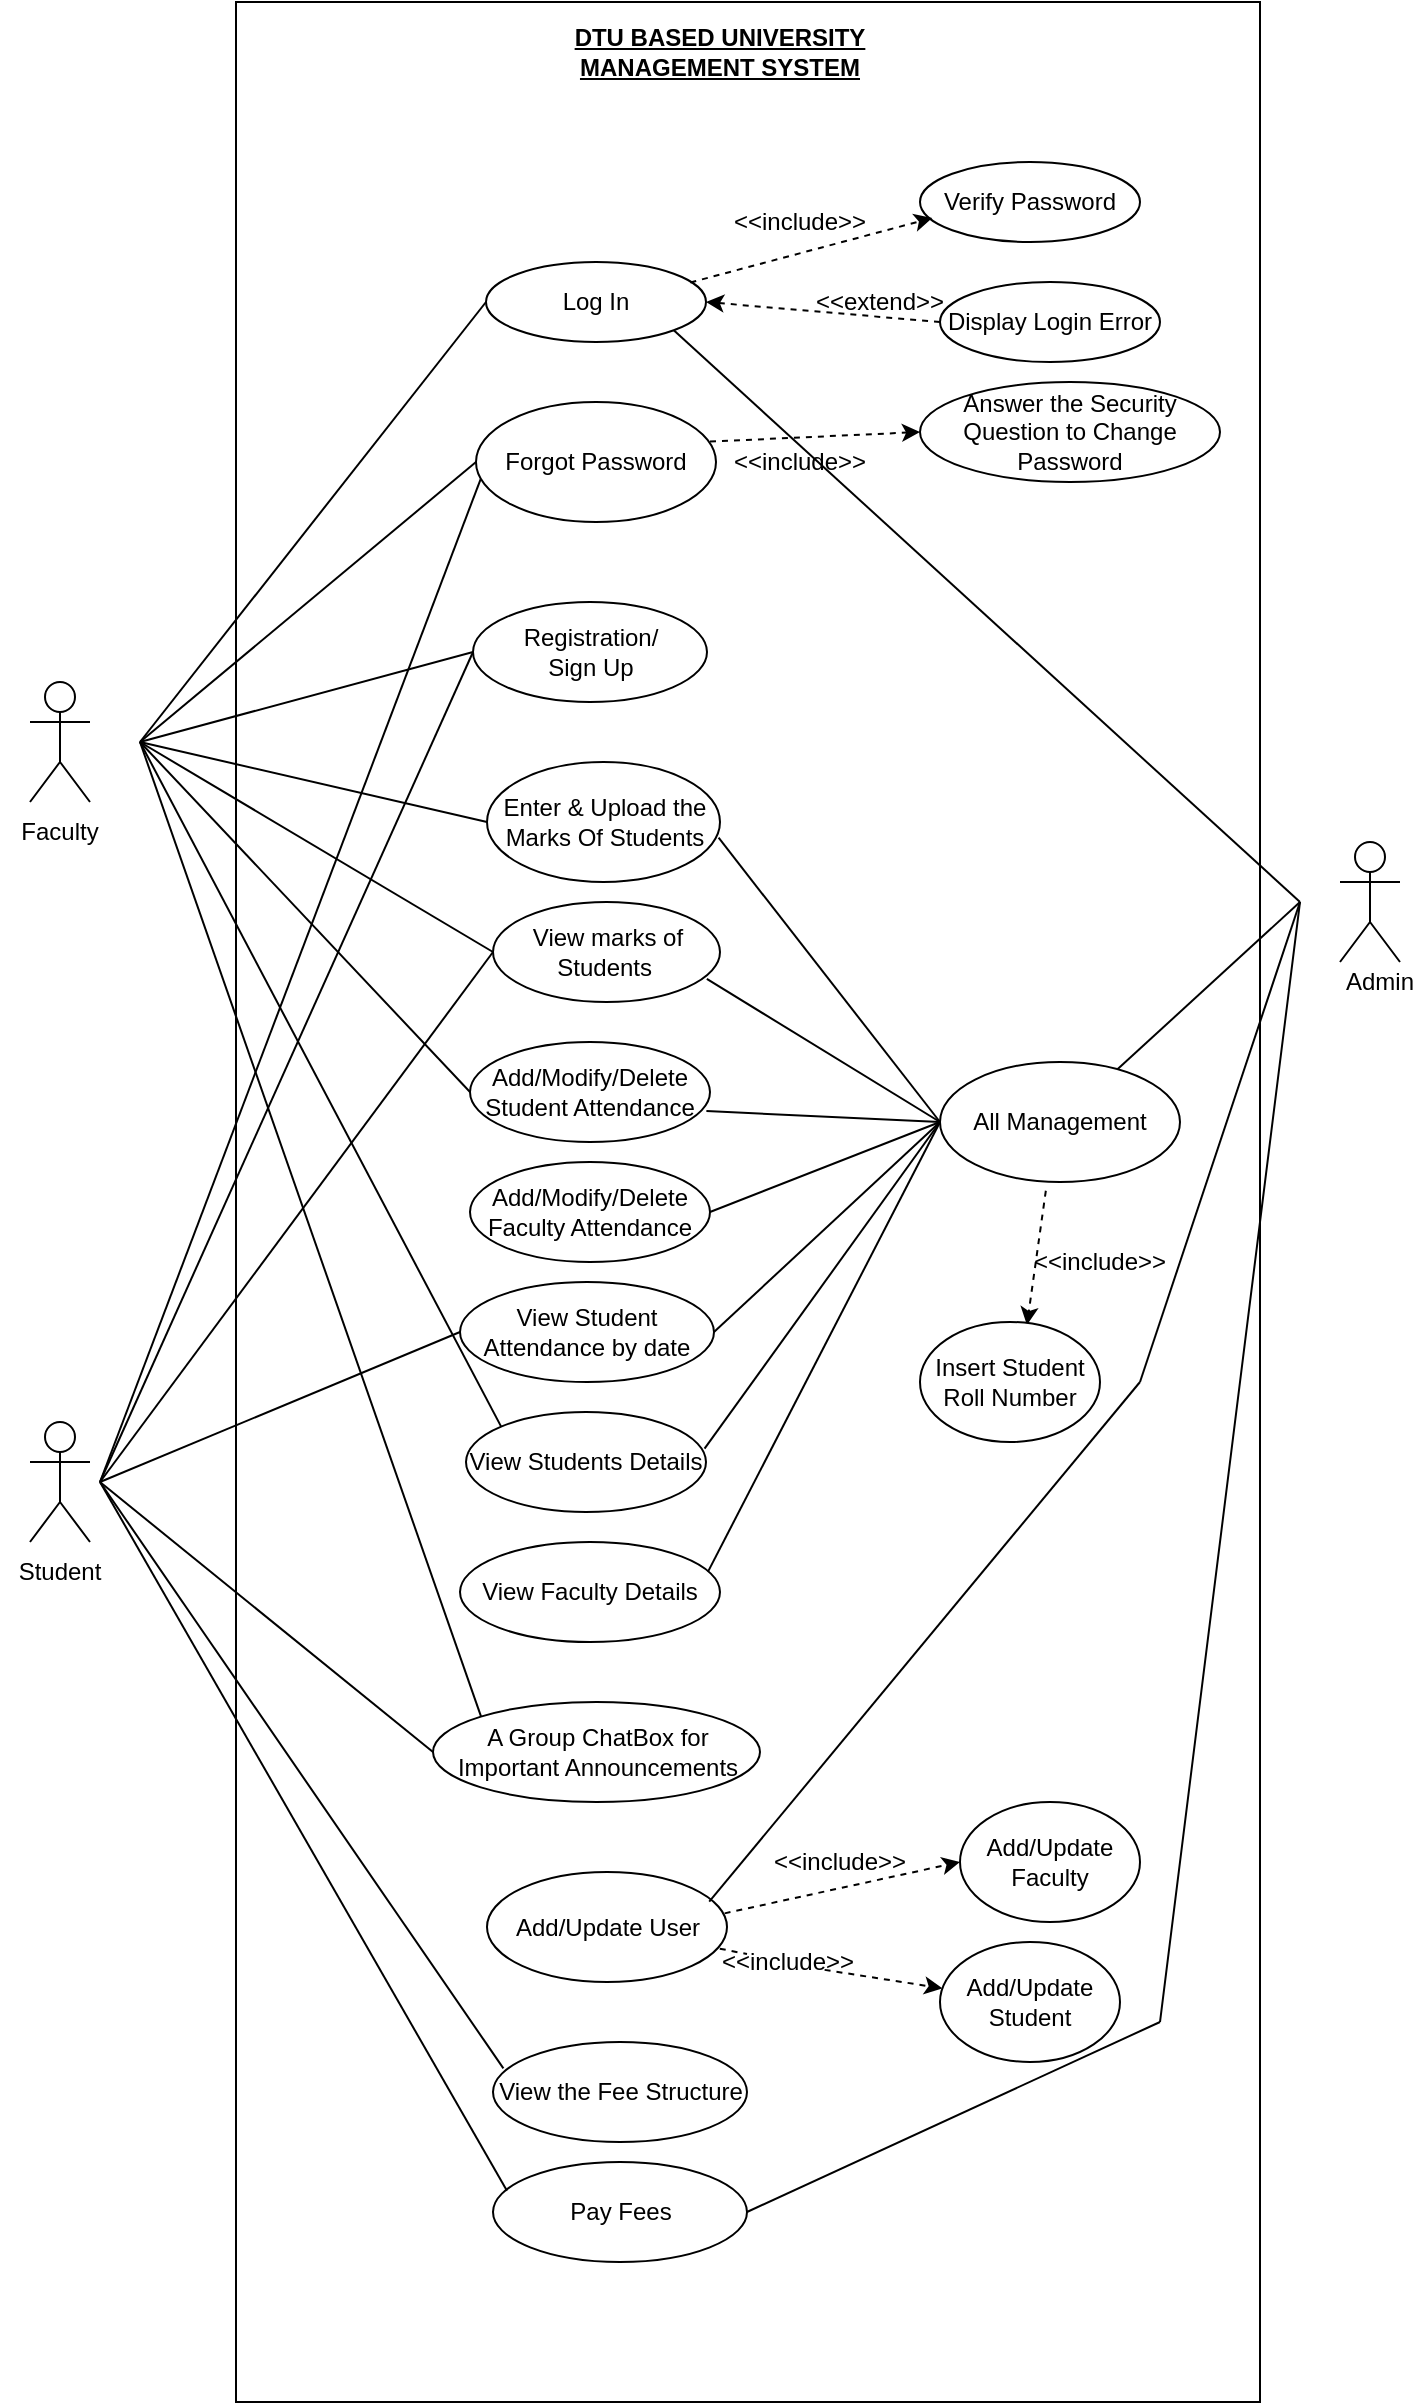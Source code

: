 <mxfile version="15.7.0" type="device" pages="2"><diagram id="h-Q3C8II8RbnV0MI75ig" name="Page-5"><mxGraphModel dx="1113" dy="1918" grid="1" gridSize="10" guides="1" tooltips="1" connect="1" arrows="1" fold="1" page="1" pageScale="1" pageWidth="827" pageHeight="1169" math="0" shadow="0"><root><mxCell id="PxvP_Oal5DruLuxB8vBE-0"/><mxCell id="PxvP_Oal5DruLuxB8vBE-1" parent="PxvP_Oal5DruLuxB8vBE-0"/><object label="Actor" id="PxvP_Oal5DruLuxB8vBE-2"><mxCell style="shape=umlActor;verticalLabelPosition=bottom;verticalAlign=top;outlineConnect=0;html=1;fontColor=#FFFFFF;" vertex="1" parent="PxvP_Oal5DruLuxB8vBE-1"><mxGeometry x="85" y="170" width="30" height="60" as="geometry"/></mxCell></object><mxCell id="PxvP_Oal5DruLuxB8vBE-3" value="" style="rounded=0;whiteSpace=wrap;html=1;" vertex="1" parent="PxvP_Oal5DruLuxB8vBE-1"><mxGeometry x="188" y="-170" width="512" height="1200" as="geometry"/></mxCell><mxCell id="PxvP_Oal5DruLuxB8vBE-4" value="Log In" style="ellipse;whiteSpace=wrap;html=1;" vertex="1" parent="PxvP_Oal5DruLuxB8vBE-1"><mxGeometry x="313" y="-40" width="110" height="40" as="geometry"/></mxCell><mxCell id="PxvP_Oal5DruLuxB8vBE-5" value="Verify Password" style="ellipse;whiteSpace=wrap;html=1;" vertex="1" parent="PxvP_Oal5DruLuxB8vBE-1"><mxGeometry x="530" y="-90" width="110" height="40" as="geometry"/></mxCell><mxCell id="PxvP_Oal5DruLuxB8vBE-6" value="Display Login Error" style="ellipse;whiteSpace=wrap;html=1;" vertex="1" parent="PxvP_Oal5DruLuxB8vBE-1"><mxGeometry x="540" y="-30" width="110" height="40" as="geometry"/></mxCell><mxCell id="PxvP_Oal5DruLuxB8vBE-7" value="" style="html=1;labelBackgroundColor=#ffffff;startArrow=none;startFill=0;startSize=6;endArrow=classic;endFill=1;endSize=6;jettySize=auto;orthogonalLoop=1;strokeWidth=1;dashed=1;fontSize=14;entryX=0.056;entryY=0.7;entryDx=0;entryDy=0;entryPerimeter=0;exitX=0.929;exitY=0.256;exitDx=0;exitDy=0;exitPerimeter=0;" edge="1" parent="PxvP_Oal5DruLuxB8vBE-1" source="PxvP_Oal5DruLuxB8vBE-4" target="PxvP_Oal5DruLuxB8vBE-5"><mxGeometry width="60" height="60" relative="1" as="geometry"><mxPoint x="320" y="170" as="sourcePoint"/><mxPoint x="440" y="300" as="targetPoint"/></mxGeometry></mxCell><mxCell id="PxvP_Oal5DruLuxB8vBE-8" value="" style="html=1;labelBackgroundColor=#ffffff;startArrow=none;startFill=0;startSize=6;endArrow=classic;endFill=1;endSize=6;jettySize=auto;orthogonalLoop=1;strokeWidth=1;dashed=1;fontSize=14;exitX=0;exitY=0.5;exitDx=0;exitDy=0;entryX=1;entryY=0.5;entryDx=0;entryDy=0;" edge="1" parent="PxvP_Oal5DruLuxB8vBE-1" source="PxvP_Oal5DruLuxB8vBE-6" target="PxvP_Oal5DruLuxB8vBE-4"><mxGeometry width="60" height="60" relative="1" as="geometry"><mxPoint x="330" y="180" as="sourcePoint"/><mxPoint x="420" y="-30" as="targetPoint"/></mxGeometry></mxCell><mxCell id="PxvP_Oal5DruLuxB8vBE-9" value="" style="endArrow=none;html=1;entryX=0;entryY=0.5;entryDx=0;entryDy=0;" edge="1" parent="PxvP_Oal5DruLuxB8vBE-1" target="PxvP_Oal5DruLuxB8vBE-4"><mxGeometry width="50" height="50" relative="1" as="geometry"><mxPoint x="140" y="200" as="sourcePoint"/><mxPoint x="440" y="310" as="targetPoint"/></mxGeometry></mxCell><mxCell id="PxvP_Oal5DruLuxB8vBE-10" value="Registration/&lt;br&gt;Sign Up" style="ellipse;whiteSpace=wrap;html=1;" vertex="1" parent="PxvP_Oal5DruLuxB8vBE-1"><mxGeometry x="306.5" y="130" width="117" height="50" as="geometry"/></mxCell><mxCell id="PxvP_Oal5DruLuxB8vBE-11" value="" style="endArrow=none;html=1;entryX=0;entryY=0.5;entryDx=0;entryDy=0;" edge="1" parent="PxvP_Oal5DruLuxB8vBE-1" target="PxvP_Oal5DruLuxB8vBE-10"><mxGeometry width="50" height="50" relative="1" as="geometry"><mxPoint x="140" y="200" as="sourcePoint"/><mxPoint x="440" y="310" as="targetPoint"/></mxGeometry></mxCell><mxCell id="PxvP_Oal5DruLuxB8vBE-12" value="Add/Modify/Delete Student Attendance" style="ellipse;whiteSpace=wrap;html=1;" vertex="1" parent="PxvP_Oal5DruLuxB8vBE-1"><mxGeometry x="305" y="350" width="120" height="50" as="geometry"/></mxCell><mxCell id="PxvP_Oal5DruLuxB8vBE-13" value="" style="endArrow=none;html=1;entryX=0;entryY=0.5;entryDx=0;entryDy=0;" edge="1" parent="PxvP_Oal5DruLuxB8vBE-1" target="PxvP_Oal5DruLuxB8vBE-12"><mxGeometry width="50" height="50" relative="1" as="geometry"><mxPoint x="140" y="200" as="sourcePoint"/><mxPoint x="440" y="310" as="targetPoint"/></mxGeometry></mxCell><mxCell id="PxvP_Oal5DruLuxB8vBE-14" value="View Students Details" style="ellipse;whiteSpace=wrap;html=1;" vertex="1" parent="PxvP_Oal5DruLuxB8vBE-1"><mxGeometry x="303" y="535" width="120" height="50" as="geometry"/></mxCell><mxCell id="PxvP_Oal5DruLuxB8vBE-15" value="Forgot Password" style="ellipse;whiteSpace=wrap;html=1;" vertex="1" parent="PxvP_Oal5DruLuxB8vBE-1"><mxGeometry x="308" y="30" width="120" height="60" as="geometry"/></mxCell><mxCell id="PxvP_Oal5DruLuxB8vBE-16" value="View Faculty Details" style="ellipse;whiteSpace=wrap;html=1;" vertex="1" parent="PxvP_Oal5DruLuxB8vBE-1"><mxGeometry x="300" y="600" width="130" height="50" as="geometry"/></mxCell><mxCell id="PxvP_Oal5DruLuxB8vBE-17" value="" style="endArrow=none;html=1;entryX=0;entryY=0;entryDx=0;entryDy=0;" edge="1" parent="PxvP_Oal5DruLuxB8vBE-1" target="PxvP_Oal5DruLuxB8vBE-14"><mxGeometry width="50" height="50" relative="1" as="geometry"><mxPoint x="140" y="200" as="sourcePoint"/><mxPoint x="260" y="420" as="targetPoint"/></mxGeometry></mxCell><mxCell id="PxvP_Oal5DruLuxB8vBE-18" value="Actor" style="shape=umlActor;verticalLabelPosition=bottom;verticalAlign=top;html=1;outlineConnect=0;fontColor=#FFFFFF;" vertex="1" parent="PxvP_Oal5DruLuxB8vBE-1"><mxGeometry x="740" y="250" width="30" height="60" as="geometry"/></mxCell><mxCell id="PxvP_Oal5DruLuxB8vBE-19" value="View Student Attendance by date" style="ellipse;whiteSpace=wrap;html=1;" vertex="1" parent="PxvP_Oal5DruLuxB8vBE-1"><mxGeometry x="300" y="470" width="127" height="50" as="geometry"/></mxCell><mxCell id="PxvP_Oal5DruLuxB8vBE-29" value="&lt;b&gt;&lt;u&gt;DTU BASED UNIVERSITY MANAGEMENT SYSTEM&lt;/u&gt;&lt;/b&gt;" style="text;html=1;strokeColor=none;fillColor=none;align=center;verticalAlign=middle;whiteSpace=wrap;rounded=0;" vertex="1" parent="PxvP_Oal5DruLuxB8vBE-1"><mxGeometry x="330" y="-160" width="200" height="30" as="geometry"/></mxCell><mxCell id="PxvP_Oal5DruLuxB8vBE-30" value="Add/Update Student" style="ellipse;whiteSpace=wrap;html=1;" vertex="1" parent="PxvP_Oal5DruLuxB8vBE-1"><mxGeometry x="540" y="800" width="90" height="60" as="geometry"/></mxCell><mxCell id="PxvP_Oal5DruLuxB8vBE-31" value="Add/Update User" style="ellipse;whiteSpace=wrap;html=1;" vertex="1" parent="PxvP_Oal5DruLuxB8vBE-1"><mxGeometry x="313.5" y="765" width="120" height="55" as="geometry"/></mxCell><mxCell id="PxvP_Oal5DruLuxB8vBE-32" value="Add/Update Faculty" style="ellipse;whiteSpace=wrap;html=1;" vertex="1" parent="PxvP_Oal5DruLuxB8vBE-1"><mxGeometry x="550" y="730" width="90" height="60" as="geometry"/></mxCell><mxCell id="PxvP_Oal5DruLuxB8vBE-35" value="&amp;lt;&amp;lt;extend&amp;gt;&amp;gt;" style="text;html=1;strokeColor=none;fillColor=none;align=center;verticalAlign=middle;whiteSpace=wrap;rounded=0;" vertex="1" parent="PxvP_Oal5DruLuxB8vBE-1"><mxGeometry x="490" y="-30" width="40" height="20" as="geometry"/></mxCell><mxCell id="PxvP_Oal5DruLuxB8vBE-39" value="&amp;lt;&amp;lt;include&amp;gt;&amp;gt;" style="text;html=1;strokeColor=none;fillColor=none;align=center;verticalAlign=middle;whiteSpace=wrap;rounded=0;" vertex="1" parent="PxvP_Oal5DruLuxB8vBE-1"><mxGeometry x="450" y="-70" width="40" height="20" as="geometry"/></mxCell><mxCell id="PxvP_Oal5DruLuxB8vBE-45" value="&lt;font color=&quot;#000000&quot;&gt;&lt;span&gt;Admin&lt;/span&gt;&lt;/font&gt;" style="text;html=1;strokeColor=none;fillColor=none;align=center;verticalAlign=middle;whiteSpace=wrap;rounded=0;fontColor=#FFFFFF;" vertex="1" parent="PxvP_Oal5DruLuxB8vBE-1"><mxGeometry x="740" y="310" width="40" height="20" as="geometry"/></mxCell><object label="Actor" id="PxvP_Oal5DruLuxB8vBE-50"><mxCell style="shape=umlActor;verticalLabelPosition=bottom;verticalAlign=top;outlineConnect=0;html=1;fontColor=#FFFFFF;" vertex="1" parent="PxvP_Oal5DruLuxB8vBE-1"><mxGeometry x="85" y="540" width="30" height="60" as="geometry"/></mxCell></object><mxCell id="PxvP_Oal5DruLuxB8vBE-52" value="Faculty" style="text;html=1;strokeColor=none;fillColor=none;align=center;verticalAlign=middle;whiteSpace=wrap;rounded=0;" vertex="1" parent="PxvP_Oal5DruLuxB8vBE-1"><mxGeometry x="70" y="230" width="60" height="30" as="geometry"/></mxCell><mxCell id="PxvP_Oal5DruLuxB8vBE-53" value="Student" style="text;html=1;strokeColor=none;fillColor=none;align=center;verticalAlign=middle;whiteSpace=wrap;rounded=0;" vertex="1" parent="PxvP_Oal5DruLuxB8vBE-1"><mxGeometry x="70" y="600" width="60" height="30" as="geometry"/></mxCell><mxCell id="PxvP_Oal5DruLuxB8vBE-54" value="" style="html=1;labelBackgroundColor=#ffffff;startArrow=none;startFill=0;startSize=6;endArrow=classic;endFill=1;endSize=6;jettySize=auto;orthogonalLoop=1;strokeWidth=1;dashed=1;fontSize=14;exitX=0.99;exitY=0.376;exitDx=0;exitDy=0;exitPerimeter=0;entryX=0;entryY=0.5;entryDx=0;entryDy=0;" edge="1" parent="PxvP_Oal5DruLuxB8vBE-1" source="PxvP_Oal5DruLuxB8vBE-31" target="PxvP_Oal5DruLuxB8vBE-32"><mxGeometry width="60" height="60" relative="1" as="geometry"><mxPoint x="415.0" y="675" as="sourcePoint"/><mxPoint x="510" y="660" as="targetPoint"/></mxGeometry></mxCell><mxCell id="PxvP_Oal5DruLuxB8vBE-55" value="" style="html=1;labelBackgroundColor=#ffffff;startArrow=none;startFill=0;startSize=6;endArrow=classic;endFill=1;endSize=6;jettySize=auto;orthogonalLoop=1;strokeWidth=1;dashed=1;fontSize=14;exitX=0.97;exitY=0.697;exitDx=0;exitDy=0;exitPerimeter=0;" edge="1" parent="PxvP_Oal5DruLuxB8vBE-1" source="PxvP_Oal5DruLuxB8vBE-38" target="PxvP_Oal5DruLuxB8vBE-30"><mxGeometry width="60" height="60" relative="1" as="geometry"><mxPoint x="310.0" y="805" as="sourcePoint"/><mxPoint x="558.0" y="760.0" as="targetPoint"/></mxGeometry></mxCell><mxCell id="xUymjm_lBJySnaAKW3W--0" value="&amp;lt;&amp;lt;include&amp;gt;&amp;gt;" style="text;html=1;strokeColor=none;fillColor=none;align=center;verticalAlign=middle;whiteSpace=wrap;rounded=0;" vertex="1" parent="PxvP_Oal5DruLuxB8vBE-1"><mxGeometry x="470" y="750" width="40" height="20" as="geometry"/></mxCell><mxCell id="xUymjm_lBJySnaAKW3W--2" value="" style="html=1;labelBackgroundColor=#ffffff;startArrow=none;startFill=0;startSize=6;endArrow=classic;endFill=1;endSize=6;jettySize=auto;orthogonalLoop=1;strokeWidth=1;dashed=1;fontSize=14;exitX=0.975;exitY=0.33;exitDx=0;exitDy=0;exitPerimeter=0;entryX=0;entryY=0.5;entryDx=0;entryDy=0;" edge="1" parent="PxvP_Oal5DruLuxB8vBE-1" source="PxvP_Oal5DruLuxB8vBE-15" target="xUymjm_lBJySnaAKW3W--3"><mxGeometry width="60" height="60" relative="1" as="geometry"><mxPoint x="420.0" y="255" as="sourcePoint"/><mxPoint x="510" y="280" as="targetPoint"/></mxGeometry></mxCell><mxCell id="xUymjm_lBJySnaAKW3W--3" value="Answer the Security Question to Change Password" style="ellipse;whiteSpace=wrap;html=1;" vertex="1" parent="PxvP_Oal5DruLuxB8vBE-1"><mxGeometry x="530" y="20" width="150" height="50" as="geometry"/></mxCell><mxCell id="xUymjm_lBJySnaAKW3W--4" value="&amp;lt;&amp;lt;include&amp;gt;&amp;gt;" style="text;html=1;strokeColor=none;fillColor=none;align=center;verticalAlign=middle;whiteSpace=wrap;rounded=0;" vertex="1" parent="PxvP_Oal5DruLuxB8vBE-1"><mxGeometry x="450" y="50" width="40" height="20" as="geometry"/></mxCell><mxCell id="xUymjm_lBJySnaAKW3W--5" value="" style="endArrow=none;html=1;entryX=0;entryY=0.5;entryDx=0;entryDy=0;" edge="1" parent="PxvP_Oal5DruLuxB8vBE-1" target="PxvP_Oal5DruLuxB8vBE-15"><mxGeometry width="50" height="50" relative="1" as="geometry"><mxPoint x="140" y="200" as="sourcePoint"/><mxPoint x="315" y="340" as="targetPoint"/></mxGeometry></mxCell><mxCell id="xUymjm_lBJySnaAKW3W--6" value="" style="endArrow=none;html=1;entryX=0.019;entryY=0.644;entryDx=0;entryDy=0;entryPerimeter=0;" edge="1" parent="PxvP_Oal5DruLuxB8vBE-1" target="PxvP_Oal5DruLuxB8vBE-15"><mxGeometry width="50" height="50" relative="1" as="geometry"><mxPoint x="120" y="570" as="sourcePoint"/><mxPoint x="333.823" y="552.427" as="targetPoint"/></mxGeometry></mxCell><mxCell id="xUymjm_lBJySnaAKW3W--8" value="All Management" style="ellipse;whiteSpace=wrap;html=1;" vertex="1" parent="PxvP_Oal5DruLuxB8vBE-1"><mxGeometry x="540" y="360" width="120" height="60" as="geometry"/></mxCell><mxCell id="xUymjm_lBJySnaAKW3W--9" value="" style="endArrow=none;html=1;entryX=0;entryY=0.5;entryDx=0;entryDy=0;exitX=1;exitY=0.5;exitDx=0;exitDy=0;" edge="1" parent="PxvP_Oal5DruLuxB8vBE-1" source="PxvP_Oal5DruLuxB8vBE-19" target="xUymjm_lBJySnaAKW3W--8"><mxGeometry width="50" height="50" relative="1" as="geometry"><mxPoint x="130" y="580.0" as="sourcePoint"/><mxPoint x="305.28" y="278.64" as="targetPoint"/></mxGeometry></mxCell><mxCell id="xUymjm_lBJySnaAKW3W--10" value="" style="endArrow=none;html=1;entryX=0;entryY=0.5;entryDx=0;entryDy=0;exitX=0.985;exitY=0.691;exitDx=0;exitDy=0;exitPerimeter=0;" edge="1" parent="PxvP_Oal5DruLuxB8vBE-1" source="PxvP_Oal5DruLuxB8vBE-12" target="xUymjm_lBJySnaAKW3W--8"><mxGeometry width="50" height="50" relative="1" as="geometry"><mxPoint x="440.0" y="495.0" as="sourcePoint"/><mxPoint x="510" y="495.0" as="targetPoint"/></mxGeometry></mxCell><mxCell id="xUymjm_lBJySnaAKW3W--11" value="" style="endArrow=none;html=1;entryX=0;entryY=0.5;entryDx=0;entryDy=0;exitX=0.994;exitY=0.367;exitDx=0;exitDy=0;exitPerimeter=0;" edge="1" parent="PxvP_Oal5DruLuxB8vBE-1" source="PxvP_Oal5DruLuxB8vBE-14" target="xUymjm_lBJySnaAKW3W--8"><mxGeometry width="50" height="50" relative="1" as="geometry"><mxPoint x="450.0" y="505.0" as="sourcePoint"/><mxPoint x="520" y="505.0" as="targetPoint"/></mxGeometry></mxCell><mxCell id="xUymjm_lBJySnaAKW3W--12" value="" style="endArrow=none;html=1;" edge="1" parent="PxvP_Oal5DruLuxB8vBE-1" source="xUymjm_lBJySnaAKW3W--8"><mxGeometry width="50" height="50" relative="1" as="geometry"><mxPoint x="460.0" y="515.0" as="sourcePoint"/><mxPoint x="720" y="280" as="targetPoint"/></mxGeometry></mxCell><mxCell id="xUymjm_lBJySnaAKW3W--13" value="" style="endArrow=none;html=1;entryX=0;entryY=0.5;entryDx=0;entryDy=0;" edge="1" parent="PxvP_Oal5DruLuxB8vBE-1" target="PxvP_Oal5DruLuxB8vBE-19"><mxGeometry width="50" height="50" relative="1" as="geometry"><mxPoint x="120" y="570" as="sourcePoint"/><mxPoint x="305.28" y="278.64" as="targetPoint"/></mxGeometry></mxCell><mxCell id="xUymjm_lBJySnaAKW3W--15" value="" style="endArrow=none;html=1;exitX=0.954;exitY=0.296;exitDx=0;exitDy=0;exitPerimeter=0;entryX=0;entryY=0.5;entryDx=0;entryDy=0;" edge="1" parent="PxvP_Oal5DruLuxB8vBE-1" source="PxvP_Oal5DruLuxB8vBE-16" target="xUymjm_lBJySnaAKW3W--8"><mxGeometry width="50" height="50" relative="1" as="geometry"><mxPoint x="150" y="600.0" as="sourcePoint"/><mxPoint x="500" y="510" as="targetPoint"/></mxGeometry></mxCell><mxCell id="xUymjm_lBJySnaAKW3W--16" value="" style="endArrow=none;html=1;exitX=0.926;exitY=0.27;exitDx=0;exitDy=0;exitPerimeter=0;" edge="1" parent="PxvP_Oal5DruLuxB8vBE-1" source="PxvP_Oal5DruLuxB8vBE-31"><mxGeometry width="50" height="50" relative="1" as="geometry"><mxPoint x="160" y="610.0" as="sourcePoint"/><mxPoint x="640" y="520" as="targetPoint"/></mxGeometry></mxCell><mxCell id="xUymjm_lBJySnaAKW3W--17" value="" style="endArrow=none;html=1;" edge="1" parent="PxvP_Oal5DruLuxB8vBE-1"><mxGeometry width="50" height="50" relative="1" as="geometry"><mxPoint x="640" y="520" as="sourcePoint"/><mxPoint x="720" y="280" as="targetPoint"/></mxGeometry></mxCell><mxCell id="xUymjm_lBJySnaAKW3W--18" value="" style="endArrow=none;html=1;exitX=1;exitY=1;exitDx=0;exitDy=0;" edge="1" parent="PxvP_Oal5DruLuxB8vBE-1" source="PxvP_Oal5DruLuxB8vBE-4"><mxGeometry width="50" height="50" relative="1" as="geometry"><mxPoint x="420" y="-10" as="sourcePoint"/><mxPoint x="720" y="280" as="targetPoint"/></mxGeometry></mxCell><mxCell id="PxvP_Oal5DruLuxB8vBE-38" value="&amp;lt;&amp;lt;include&amp;gt;&amp;gt;" style="text;html=1;strokeColor=none;fillColor=none;align=center;verticalAlign=middle;whiteSpace=wrap;rounded=0;" vertex="1" parent="PxvP_Oal5DruLuxB8vBE-1"><mxGeometry x="443.5" y="800" width="40" height="20" as="geometry"/></mxCell><mxCell id="xUymjm_lBJySnaAKW3W--19" value="" style="html=1;labelBackgroundColor=#ffffff;startArrow=none;startFill=0;startSize=6;endArrow=none;endFill=1;endSize=6;jettySize=auto;orthogonalLoop=1;strokeWidth=1;dashed=1;fontSize=14;exitX=0.97;exitY=0.697;exitDx=0;exitDy=0;exitPerimeter=0;" edge="1" parent="PxvP_Oal5DruLuxB8vBE-1" source="PxvP_Oal5DruLuxB8vBE-31" target="PxvP_Oal5DruLuxB8vBE-38"><mxGeometry width="60" height="60" relative="1" as="geometry"><mxPoint x="419.4" y="763.335" as="sourcePoint"/><mxPoint x="550.184" y="772.293" as="targetPoint"/></mxGeometry></mxCell><mxCell id="xUymjm_lBJySnaAKW3W--20" value="Enter &amp;amp; Upload the Marks Of Students" style="ellipse;whiteSpace=wrap;html=1;" vertex="1" parent="PxvP_Oal5DruLuxB8vBE-1"><mxGeometry x="313.5" y="210" width="116.5" height="60" as="geometry"/></mxCell><mxCell id="xUymjm_lBJySnaAKW3W--22" value="View marks of Students&amp;nbsp;" style="ellipse;whiteSpace=wrap;html=1;" vertex="1" parent="PxvP_Oal5DruLuxB8vBE-1"><mxGeometry x="316.5" y="280" width="113.5" height="50" as="geometry"/></mxCell><mxCell id="xUymjm_lBJySnaAKW3W--26" value="" style="endArrow=none;html=1;entryX=0;entryY=0.5;entryDx=0;entryDy=0;" edge="1" parent="PxvP_Oal5DruLuxB8vBE-1" target="xUymjm_lBJySnaAKW3W--20"><mxGeometry width="50" height="50" relative="1" as="geometry"><mxPoint x="140" y="200" as="sourcePoint"/><mxPoint x="316.5" y="465" as="targetPoint"/></mxGeometry></mxCell><mxCell id="xUymjm_lBJySnaAKW3W--27" value="" style="endArrow=none;html=1;entryX=0;entryY=0.5;entryDx=0;entryDy=0;" edge="1" parent="PxvP_Oal5DruLuxB8vBE-1" target="xUymjm_lBJySnaAKW3W--22"><mxGeometry width="50" height="50" relative="1" as="geometry"><mxPoint x="120" y="570" as="sourcePoint"/><mxPoint x="311.5" y="545.0" as="targetPoint"/></mxGeometry></mxCell><mxCell id="xUymjm_lBJySnaAKW3W--28" value="" style="endArrow=none;html=1;entryX=0;entryY=0.5;entryDx=0;entryDy=0;" edge="1" parent="PxvP_Oal5DruLuxB8vBE-1" target="xUymjm_lBJySnaAKW3W--22"><mxGeometry width="50" height="50" relative="1" as="geometry"><mxPoint x="140" y="200" as="sourcePoint"/><mxPoint x="310" y="330" as="targetPoint"/></mxGeometry></mxCell><mxCell id="xUymjm_lBJySnaAKW3W--31" value="View the Fee Structure" style="ellipse;whiteSpace=wrap;html=1;" vertex="1" parent="PxvP_Oal5DruLuxB8vBE-1"><mxGeometry x="316.5" y="850" width="127" height="50" as="geometry"/></mxCell><mxCell id="xUymjm_lBJySnaAKW3W--32" value="" style="endArrow=none;html=1;entryX=0.041;entryY=0.264;entryDx=0;entryDy=0;entryPerimeter=0;" edge="1" parent="PxvP_Oal5DruLuxB8vBE-1" target="xUymjm_lBJySnaAKW3W--31"><mxGeometry width="50" height="50" relative="1" as="geometry"><mxPoint x="120" y="570" as="sourcePoint"/><mxPoint x="323.0" y="445" as="targetPoint"/></mxGeometry></mxCell><mxCell id="xUymjm_lBJySnaAKW3W--33" value="Pay Fees" style="ellipse;whiteSpace=wrap;html=1;" vertex="1" parent="PxvP_Oal5DruLuxB8vBE-1"><mxGeometry x="316.5" y="910" width="127" height="50" as="geometry"/></mxCell><mxCell id="xUymjm_lBJySnaAKW3W--34" value="" style="endArrow=none;html=1;entryX=0.055;entryY=0.287;entryDx=0;entryDy=0;entryPerimeter=0;" edge="1" parent="PxvP_Oal5DruLuxB8vBE-1" target="xUymjm_lBJySnaAKW3W--33"><mxGeometry width="50" height="50" relative="1" as="geometry"><mxPoint x="120" y="570" as="sourcePoint"/><mxPoint x="331.707" y="723.2" as="targetPoint"/></mxGeometry></mxCell><mxCell id="xUymjm_lBJySnaAKW3W--35" value="" style="endArrow=none;html=1;entryX=1;entryY=0.5;entryDx=0;entryDy=0;" edge="1" parent="PxvP_Oal5DruLuxB8vBE-1" target="xUymjm_lBJySnaAKW3W--33"><mxGeometry width="50" height="50" relative="1" as="geometry"><mxPoint x="650" y="840" as="sourcePoint"/><mxPoint x="341.707" y="733.2" as="targetPoint"/></mxGeometry></mxCell><mxCell id="xUymjm_lBJySnaAKW3W--36" value="" style="endArrow=none;html=1;" edge="1" parent="PxvP_Oal5DruLuxB8vBE-1"><mxGeometry width="50" height="50" relative="1" as="geometry"><mxPoint x="650" y="840" as="sourcePoint"/><mxPoint x="720" y="280" as="targetPoint"/></mxGeometry></mxCell><mxCell id="xUymjm_lBJySnaAKW3W--39" value="" style="endArrow=none;html=1;exitX=0.942;exitY=0.769;exitDx=0;exitDy=0;exitPerimeter=0;" edge="1" parent="PxvP_Oal5DruLuxB8vBE-1" source="xUymjm_lBJySnaAKW3W--22"><mxGeometry width="50" height="50" relative="1" as="geometry"><mxPoint x="160" y="210" as="sourcePoint"/><mxPoint x="540" y="390" as="targetPoint"/></mxGeometry></mxCell><mxCell id="xUymjm_lBJySnaAKW3W--40" value="" style="endArrow=none;html=1;entryX=0;entryY=0.5;entryDx=0;entryDy=0;exitX=0.994;exitY=0.631;exitDx=0;exitDy=0;exitPerimeter=0;" edge="1" parent="PxvP_Oal5DruLuxB8vBE-1" source="xUymjm_lBJySnaAKW3W--20" target="xUymjm_lBJySnaAKW3W--8"><mxGeometry width="50" height="50" relative="1" as="geometry"><mxPoint x="170" y="220" as="sourcePoint"/><mxPoint x="336.5" y="325" as="targetPoint"/></mxGeometry></mxCell><mxCell id="xUymjm_lBJySnaAKW3W--41" value="Add/Modify/Delete Faculty Attendance" style="ellipse;whiteSpace=wrap;html=1;" vertex="1" parent="PxvP_Oal5DruLuxB8vBE-1"><mxGeometry x="305" y="410" width="120" height="50" as="geometry"/></mxCell><mxCell id="xUymjm_lBJySnaAKW3W--42" value="" style="endArrow=none;html=1;exitX=1;exitY=0.5;exitDx=0;exitDy=0;" edge="1" parent="PxvP_Oal5DruLuxB8vBE-1" source="xUymjm_lBJySnaAKW3W--41"><mxGeometry width="50" height="50" relative="1" as="geometry"><mxPoint x="437.0" y="505.0" as="sourcePoint"/><mxPoint x="540" y="390" as="targetPoint"/></mxGeometry></mxCell><mxCell id="xUymjm_lBJySnaAKW3W--44" value="A Group ChatBox for Important Announcements" style="ellipse;whiteSpace=wrap;html=1;" vertex="1" parent="PxvP_Oal5DruLuxB8vBE-1"><mxGeometry x="286.5" y="680" width="163.5" height="50" as="geometry"/></mxCell><mxCell id="xUymjm_lBJySnaAKW3W--45" value="" style="endArrow=none;html=1;entryX=0;entryY=0.5;entryDx=0;entryDy=0;" edge="1" parent="PxvP_Oal5DruLuxB8vBE-1" target="xUymjm_lBJySnaAKW3W--44"><mxGeometry width="50" height="50" relative="1" as="geometry"><mxPoint x="120" y="570" as="sourcePoint"/><mxPoint x="333.485" y="934.35" as="targetPoint"/></mxGeometry></mxCell><mxCell id="xUymjm_lBJySnaAKW3W--46" value="" style="endArrow=none;html=1;entryX=0;entryY=0;entryDx=0;entryDy=0;" edge="1" parent="PxvP_Oal5DruLuxB8vBE-1" target="xUymjm_lBJySnaAKW3W--44"><mxGeometry width="50" height="50" relative="1" as="geometry"><mxPoint x="140" y="200" as="sourcePoint"/><mxPoint x="343.485" y="944.35" as="targetPoint"/></mxGeometry></mxCell><mxCell id="xUymjm_lBJySnaAKW3W--47" value="" style="endArrow=none;html=1;entryX=0;entryY=0.5;entryDx=0;entryDy=0;" edge="1" parent="PxvP_Oal5DruLuxB8vBE-1" target="PxvP_Oal5DruLuxB8vBE-10"><mxGeometry width="50" height="50" relative="1" as="geometry"><mxPoint x="120" y="570" as="sourcePoint"/><mxPoint x="326.5" y="315" as="targetPoint"/></mxGeometry></mxCell><mxCell id="0GpLV4nwe6D8LNkdW0mp-0" value="" style="html=1;labelBackgroundColor=#ffffff;startArrow=none;startFill=0;startSize=6;endArrow=classic;endFill=1;endSize=6;jettySize=auto;orthogonalLoop=1;strokeWidth=1;dashed=1;fontSize=14;exitX=0.441;exitY=1.073;exitDx=0;exitDy=0;exitPerimeter=0;entryX=0.594;entryY=0.024;entryDx=0;entryDy=0;entryPerimeter=0;" edge="1" parent="PxvP_Oal5DruLuxB8vBE-1" source="xUymjm_lBJySnaAKW3W--8" target="0GpLV4nwe6D8LNkdW0mp-1"><mxGeometry width="60" height="60" relative="1" as="geometry"><mxPoint x="442.3" y="795.68" as="sourcePoint"/><mxPoint x="560.0" y="770.0" as="targetPoint"/></mxGeometry></mxCell><mxCell id="0GpLV4nwe6D8LNkdW0mp-1" value="Insert Student Roll Number" style="ellipse;whiteSpace=wrap;html=1;" vertex="1" parent="PxvP_Oal5DruLuxB8vBE-1"><mxGeometry x="530" y="490" width="90" height="60" as="geometry"/></mxCell><mxCell id="0GpLV4nwe6D8LNkdW0mp-2" value="&amp;lt;&amp;lt;include&amp;gt;&amp;gt;" style="text;html=1;strokeColor=none;fillColor=none;align=center;verticalAlign=middle;whiteSpace=wrap;rounded=0;" vertex="1" parent="PxvP_Oal5DruLuxB8vBE-1"><mxGeometry x="600" y="450" width="40" height="20" as="geometry"/></mxCell></root></mxGraphModel></diagram><diagram id="DRCgJo7bcnS4iMk6O_Rt" name="Page-2"><mxGraphModel dx="1773" dy="1806" grid="1" gridSize="10" guides="1" tooltips="1" connect="1" arrows="1" fold="1" page="1" pageScale="1" pageWidth="827" pageHeight="1169" math="0" shadow="0"><root><mxCell id="PpQAeIa5vNFncu561Rfe-0"/><mxCell id="PpQAeIa5vNFncu561Rfe-1" parent="PpQAeIa5vNFncu561Rfe-0"/><mxCell id="4uXN18C5M4Qj1bdoW9SA-0" value="" style="swimlane;startSize=0;" vertex="1" parent="PpQAeIa5vNFncu561Rfe-1"><mxGeometry x="-506" y="-1040" width="780" height="210" as="geometry"/></mxCell><mxCell id="4uXN18C5M4Qj1bdoW9SA-1" value="Administrator/User" style="rounded=0;whiteSpace=wrap;html=1;" vertex="1" parent="4uXN18C5M4Qj1bdoW9SA-0"><mxGeometry x="59" y="85" width="120" height="60" as="geometry"/></mxCell><mxCell id="4uXN18C5M4Qj1bdoW9SA-2" value="University Management System" style="ellipse;whiteSpace=wrap;html=1;aspect=fixed;" vertex="1" parent="4uXN18C5M4Qj1bdoW9SA-0"><mxGeometry x="353" y="75" width="80" height="80" as="geometry"/></mxCell><mxCell id="4uXN18C5M4Qj1bdoW9SA-3" style="edgeStyle=orthogonalEdgeStyle;rounded=0;orthogonalLoop=1;jettySize=auto;html=1;entryX=0.5;entryY=0;entryDx=0;entryDy=0;" edge="1" parent="4uXN18C5M4Qj1bdoW9SA-0" source="4uXN18C5M4Qj1bdoW9SA-1" target="4uXN18C5M4Qj1bdoW9SA-2"><mxGeometry relative="1" as="geometry"><Array as="points"><mxPoint x="119" y="65"/><mxPoint x="393" y="65"/></Array></mxGeometry></mxCell><mxCell id="4uXN18C5M4Qj1bdoW9SA-4" style="edgeStyle=orthogonalEdgeStyle;rounded=0;orthogonalLoop=1;jettySize=auto;html=1;" edge="1" parent="4uXN18C5M4Qj1bdoW9SA-0" source="4uXN18C5M4Qj1bdoW9SA-1" target="4uXN18C5M4Qj1bdoW9SA-2"><mxGeometry relative="1" as="geometry"/></mxCell><mxCell id="4uXN18C5M4Qj1bdoW9SA-5" style="edgeStyle=orthogonalEdgeStyle;rounded=0;orthogonalLoop=1;jettySize=auto;html=1;exitX=0.5;exitY=1;exitDx=0;exitDy=0;" edge="1" parent="4uXN18C5M4Qj1bdoW9SA-0" source="4uXN18C5M4Qj1bdoW9SA-2" target="4uXN18C5M4Qj1bdoW9SA-1"><mxGeometry relative="1" as="geometry"><Array as="points"><mxPoint x="393" y="165"/><mxPoint x="119" y="165"/></Array></mxGeometry></mxCell><mxCell id="4uXN18C5M4Qj1bdoW9SA-6" style="edgeStyle=orthogonalEdgeStyle;rounded=0;orthogonalLoop=1;jettySize=auto;html=1;" edge="1" parent="4uXN18C5M4Qj1bdoW9SA-0" source="4uXN18C5M4Qj1bdoW9SA-2"><mxGeometry relative="1" as="geometry"><mxPoint x="609" y="100" as="targetPoint"/><Array as="points"><mxPoint x="609" y="100"/></Array></mxGeometry></mxCell><mxCell id="4uXN18C5M4Qj1bdoW9SA-7" value="Student Details" style="text;html=1;align=center;verticalAlign=middle;resizable=0;points=[];autosize=1;strokeColor=none;fillColor=none;" vertex="1" parent="4uXN18C5M4Qj1bdoW9SA-0"><mxGeometry x="199" y="45" width="100" height="20" as="geometry"/></mxCell><mxCell id="4uXN18C5M4Qj1bdoW9SA-8" value="Library Card" style="text;html=1;align=center;verticalAlign=middle;resizable=0;points=[];autosize=1;strokeColor=none;fillColor=none;" vertex="1" parent="4uXN18C5M4Qj1bdoW9SA-0"><mxGeometry x="219" y="95" width="80" height="20" as="geometry"/></mxCell><mxCell id="4uXN18C5M4Qj1bdoW9SA-9" value="Final Report" style="text;html=1;align=center;verticalAlign=middle;resizable=0;points=[];autosize=1;strokeColor=none;fillColor=none;" vertex="1" parent="4uXN18C5M4Qj1bdoW9SA-0"><mxGeometry x="219" y="145" width="80" height="20" as="geometry"/></mxCell><mxCell id="4uXN18C5M4Qj1bdoW9SA-10" value="0-level Data Flow Diargam" style="text;html=1;align=center;verticalAlign=middle;resizable=0;points=[];autosize=1;strokeColor=none;fillColor=none;" vertex="1" parent="4uXN18C5M4Qj1bdoW9SA-0"><mxGeometry x="620" width="160" height="20" as="geometry"/></mxCell><mxCell id="4uXN18C5M4Qj1bdoW9SA-11" value="" style="swimlane;startSize=0;" vertex="1" parent="PpQAeIa5vNFncu561Rfe-1"><mxGeometry x="-506" y="-800" width="780" height="440" as="geometry"/></mxCell><mxCell id="4uXN18C5M4Qj1bdoW9SA-12" value="1-level Data Flow Diargam" style="text;html=1;align=center;verticalAlign=middle;resizable=0;points=[];autosize=1;strokeColor=none;fillColor=none;" vertex="1" parent="4uXN18C5M4Qj1bdoW9SA-11"><mxGeometry x="620" width="160" height="20" as="geometry"/></mxCell><mxCell id="4uXN18C5M4Qj1bdoW9SA-13" value="" style="swimlane;startSize=0;" vertex="1" parent="PpQAeIa5vNFncu561Rfe-1"><mxGeometry x="-506" y="-330" width="780" height="390" as="geometry"/></mxCell><mxCell id="4uXN18C5M4Qj1bdoW9SA-14" value="2-level Data Flow Diargam" style="text;html=1;align=center;verticalAlign=middle;resizable=0;points=[];autosize=1;strokeColor=none;fillColor=none;" vertex="1" parent="4uXN18C5M4Qj1bdoW9SA-13"><mxGeometry x="620" width="160" height="20" as="geometry"/></mxCell><mxCell id="4uXN18C5M4Qj1bdoW9SA-15" value="Login to System" style="ellipse;whiteSpace=wrap;html=1;aspect=fixed;" vertex="1" parent="4uXN18C5M4Qj1bdoW9SA-13"><mxGeometry x="336" y="30" width="80" height="80" as="geometry"/></mxCell><mxCell id="4uXN18C5M4Qj1bdoW9SA-16" value="Check Credentials" style="ellipse;whiteSpace=wrap;html=1;aspect=fixed;" vertex="1" parent="4uXN18C5M4Qj1bdoW9SA-13"><mxGeometry x="336" y="155" width="80" height="80" as="geometry"/></mxCell><mxCell id="4uXN18C5M4Qj1bdoW9SA-17" value="" style="endArrow=classic;html=1;rounded=0;exitX=0.5;exitY=1;exitDx=0;exitDy=0;entryX=0.5;entryY=0;entryDx=0;entryDy=0;" edge="1" parent="4uXN18C5M4Qj1bdoW9SA-13" source="4uXN18C5M4Qj1bdoW9SA-15" target="4uXN18C5M4Qj1bdoW9SA-16"><mxGeometry width="50" height="50" relative="1" as="geometry"><mxPoint x="336" y="220" as="sourcePoint"/><mxPoint x="386" y="170" as="targetPoint"/></mxGeometry></mxCell><mxCell id="4uXN18C5M4Qj1bdoW9SA-18" value="" style="swimlane;startSize=0;" vertex="1" parent="PpQAeIa5vNFncu561Rfe-1"><mxGeometry x="-550" y="-1120" width="885" height="1220" as="geometry"/></mxCell><mxCell id="4uXN18C5M4Qj1bdoW9SA-19" value="&lt;font style=&quot;font-size: 20px&quot;&gt;University Management System&lt;/font&gt;" style="text;html=1;align=center;verticalAlign=middle;resizable=0;points=[];autosize=1;strokeColor=none;fillColor=none;" vertex="1" parent="4uXN18C5M4Qj1bdoW9SA-18"><mxGeometry x="585" y="10" width="300" height="20" as="geometry"/></mxCell><mxCell id="4uXN18C5M4Qj1bdoW9SA-20" value="" style="shape=cylinder3;whiteSpace=wrap;html=1;boundedLbl=1;backgroundOutline=1;size=15;" vertex="1" parent="4uXN18C5M4Qj1bdoW9SA-18"><mxGeometry x="653.92" y="150" width="96.08" height="85" as="geometry"/></mxCell><mxCell id="4uXN18C5M4Qj1bdoW9SA-21" value="My SQL Database" style="text;html=1;strokeColor=none;fillColor=none;align=center;verticalAlign=middle;whiteSpace=wrap;rounded=0;" vertex="1" parent="4uXN18C5M4Qj1bdoW9SA-18"><mxGeometry x="671.96" y="190" width="60" height="30" as="geometry"/></mxCell><mxCell id="4uXN18C5M4Qj1bdoW9SA-22" value="Details" style="text;html=1;align=center;verticalAlign=middle;resizable=0;points=[];autosize=1;strokeColor=none;fillColor=none;" vertex="1" parent="4uXN18C5M4Qj1bdoW9SA-18"><mxGeometry x="538" y="160" width="50" height="20" as="geometry"/></mxCell><mxCell id="4uXN18C5M4Qj1bdoW9SA-23" value="Report" style="text;html=1;align=center;verticalAlign=middle;resizable=0;points=[];autosize=1;strokeColor=none;fillColor=none;" vertex="1" parent="4uXN18C5M4Qj1bdoW9SA-18"><mxGeometry x="538" y="210" width="50" height="20" as="geometry"/></mxCell><mxCell id="4uXN18C5M4Qj1bdoW9SA-24" value="University Management System" style="ellipse;whiteSpace=wrap;html=1;aspect=fixed;" vertex="1" parent="4uXN18C5M4Qj1bdoW9SA-18"><mxGeometry x="380" y="460" width="140" height="140" as="geometry"/></mxCell><mxCell id="4uXN18C5M4Qj1bdoW9SA-25" value="Faculty" style="rounded=0;whiteSpace=wrap;html=1;" vertex="1" parent="4uXN18C5M4Qj1bdoW9SA-18"><mxGeometry x="103" y="640" width="120" height="60" as="geometry"/></mxCell><mxCell id="4uXN18C5M4Qj1bdoW9SA-26" value="Administration" style="rounded=0;whiteSpace=wrap;html=1;" vertex="1" parent="4uXN18C5M4Qj1bdoW9SA-18"><mxGeometry x="390" y="690" width="120" height="60" as="geometry"/></mxCell><mxCell id="4uXN18C5M4Qj1bdoW9SA-27" value="Marks" style="rounded=0;whiteSpace=wrap;html=1;" vertex="1" parent="4uXN18C5M4Qj1bdoW9SA-18"><mxGeometry x="660" y="640" width="120" height="60" as="geometry"/></mxCell><mxCell id="4uXN18C5M4Qj1bdoW9SA-28" value="Attendance" style="rounded=0;whiteSpace=wrap;html=1;" vertex="1" parent="4uXN18C5M4Qj1bdoW9SA-18"><mxGeometry x="653.92" y="370" width="120" height="60" as="geometry"/></mxCell><mxCell id="4uXN18C5M4Qj1bdoW9SA-29" value="Student" style="rounded=0;whiteSpace=wrap;html=1;" vertex="1" parent="4uXN18C5M4Qj1bdoW9SA-18"><mxGeometry x="103" y="370" width="120" height="60" as="geometry"/></mxCell><mxCell id="4uXN18C5M4Qj1bdoW9SA-30" value="" style="endArrow=classic;html=1;rounded=0;exitX=1;exitY=0.5;exitDx=0;exitDy=0;" edge="1" parent="4uXN18C5M4Qj1bdoW9SA-18" source="4uXN18C5M4Qj1bdoW9SA-29" target="4uXN18C5M4Qj1bdoW9SA-24"><mxGeometry width="50" height="50" relative="1" as="geometry"><mxPoint x="380" y="630" as="sourcePoint"/><mxPoint x="430" y="580" as="targetPoint"/></mxGeometry></mxCell><mxCell id="4uXN18C5M4Qj1bdoW9SA-31" value="" style="endArrow=classic;html=1;rounded=0;entryX=0.617;entryY=0.983;entryDx=0;entryDy=0;entryPerimeter=0;exitX=0;exitY=0.571;exitDx=0;exitDy=0;exitPerimeter=0;" edge="1" parent="4uXN18C5M4Qj1bdoW9SA-18" source="4uXN18C5M4Qj1bdoW9SA-24" target="4uXN18C5M4Qj1bdoW9SA-29"><mxGeometry width="50" height="50" relative="1" as="geometry"><mxPoint x="380" y="630" as="sourcePoint"/><mxPoint x="430" y="580" as="targetPoint"/></mxGeometry></mxCell><mxCell id="4uXN18C5M4Qj1bdoW9SA-32" value="" style="endArrow=classic;html=1;rounded=0;exitX=0.75;exitY=0;exitDx=0;exitDy=0;entryX=0.043;entryY=0.736;entryDx=0;entryDy=0;entryPerimeter=0;" edge="1" parent="4uXN18C5M4Qj1bdoW9SA-18" source="4uXN18C5M4Qj1bdoW9SA-25" target="4uXN18C5M4Qj1bdoW9SA-24"><mxGeometry width="50" height="50" relative="1" as="geometry"><mxPoint x="233" y="410" as="sourcePoint"/><mxPoint x="399.256" y="505.213" as="targetPoint"/></mxGeometry></mxCell><mxCell id="4uXN18C5M4Qj1bdoW9SA-33" value="" style="endArrow=classic;html=1;rounded=0;entryX=1;entryY=0.5;entryDx=0;entryDy=0;exitX=0.264;exitY=0.936;exitDx=0;exitDy=0;exitPerimeter=0;" edge="1" parent="4uXN18C5M4Qj1bdoW9SA-18" source="4uXN18C5M4Qj1bdoW9SA-24" target="4uXN18C5M4Qj1bdoW9SA-25"><mxGeometry width="50" height="50" relative="1" as="geometry"><mxPoint x="390" y="549.94" as="sourcePoint"/><mxPoint x="187.04" y="438.98" as="targetPoint"/></mxGeometry></mxCell><mxCell id="4uXN18C5M4Qj1bdoW9SA-34" value="" style="endArrow=classic;html=1;rounded=0;entryX=0.5;entryY=1;entryDx=0;entryDy=0;exitX=0.5;exitY=0;exitDx=0;exitDy=0;" edge="1" parent="4uXN18C5M4Qj1bdoW9SA-18" source="4uXN18C5M4Qj1bdoW9SA-26" target="4uXN18C5M4Qj1bdoW9SA-24"><mxGeometry width="50" height="50" relative="1" as="geometry"><mxPoint x="400" y="559.94" as="sourcePoint"/><mxPoint x="197.04" y="448.98" as="targetPoint"/></mxGeometry></mxCell><mxCell id="4uXN18C5M4Qj1bdoW9SA-35" value="" style="endArrow=classic;html=1;rounded=0;exitX=0.25;exitY=0;exitDx=0;exitDy=0;entryX=0.957;entryY=0.75;entryDx=0;entryDy=0;entryPerimeter=0;" edge="1" parent="4uXN18C5M4Qj1bdoW9SA-18" source="4uXN18C5M4Qj1bdoW9SA-27" target="4uXN18C5M4Qj1bdoW9SA-24"><mxGeometry width="50" height="50" relative="1" as="geometry"><mxPoint x="410" y="569.94" as="sourcePoint"/><mxPoint x="207" y="459" as="targetPoint"/></mxGeometry></mxCell><mxCell id="4uXN18C5M4Qj1bdoW9SA-36" value="" style="endArrow=classic;html=1;rounded=0;entryX=0;entryY=0.5;entryDx=0;entryDy=0;exitX=0.714;exitY=0.971;exitDx=0;exitDy=0;exitPerimeter=0;" edge="1" parent="4uXN18C5M4Qj1bdoW9SA-18" source="4uXN18C5M4Qj1bdoW9SA-24" target="4uXN18C5M4Qj1bdoW9SA-27"><mxGeometry width="50" height="50" relative="1" as="geometry"><mxPoint x="420" y="579.94" as="sourcePoint"/><mxPoint x="217.04" y="468.98" as="targetPoint"/></mxGeometry></mxCell><mxCell id="4uXN18C5M4Qj1bdoW9SA-37" value="" style="endArrow=classic;html=1;rounded=0;entryX=0.921;entryY=0.214;entryDx=0;entryDy=0;entryPerimeter=0;exitX=0;exitY=0.5;exitDx=0;exitDy=0;" edge="1" parent="4uXN18C5M4Qj1bdoW9SA-18" source="4uXN18C5M4Qj1bdoW9SA-28" target="4uXN18C5M4Qj1bdoW9SA-24"><mxGeometry width="50" height="50" relative="1" as="geometry"><mxPoint x="430" y="589.94" as="sourcePoint"/><mxPoint x="227.04" y="478.98" as="targetPoint"/></mxGeometry></mxCell><mxCell id="4uXN18C5M4Qj1bdoW9SA-38" value="" style="endArrow=classic;html=1;rounded=0;entryX=0.25;entryY=1;entryDx=0;entryDy=0;exitX=1;exitY=0.5;exitDx=0;exitDy=0;" edge="1" parent="4uXN18C5M4Qj1bdoW9SA-18" source="4uXN18C5M4Qj1bdoW9SA-24" target="4uXN18C5M4Qj1bdoW9SA-28"><mxGeometry width="50" height="50" relative="1" as="geometry"><mxPoint x="440" y="599.94" as="sourcePoint"/><mxPoint x="237.04" y="488.98" as="targetPoint"/></mxGeometry></mxCell><mxCell id="4uXN18C5M4Qj1bdoW9SA-39" value="Attendance Info" style="text;html=1;strokeColor=none;fillColor=none;align=center;verticalAlign=middle;whiteSpace=wrap;rounded=0;" vertex="1" parent="4uXN18C5M4Qj1bdoW9SA-18"><mxGeometry x="533" y="410" width="60" height="30" as="geometry"/></mxCell><mxCell id="4uXN18C5M4Qj1bdoW9SA-40" value="Details" style="text;html=1;strokeColor=none;fillColor=none;align=center;verticalAlign=middle;whiteSpace=wrap;rounded=0;" vertex="1" parent="4uXN18C5M4Qj1bdoW9SA-18"><mxGeometry x="593.92" y="470" width="60" height="30" as="geometry"/></mxCell><mxCell id="4uXN18C5M4Qj1bdoW9SA-41" value="Membership Details" style="text;html=1;strokeColor=none;fillColor=none;align=center;verticalAlign=middle;whiteSpace=wrap;rounded=0;" vertex="1" parent="4uXN18C5M4Qj1bdoW9SA-18"><mxGeometry x="611.96" y="570" width="60" height="30" as="geometry"/></mxCell><mxCell id="4uXN18C5M4Qj1bdoW9SA-42" value="View Reports" style="text;html=1;strokeColor=none;fillColor=none;align=center;verticalAlign=middle;whiteSpace=wrap;rounded=0;" vertex="1" parent="4uXN18C5M4Qj1bdoW9SA-18"><mxGeometry x="550" y="640" width="60" height="30" as="geometry"/></mxCell><mxCell id="4uXN18C5M4Qj1bdoW9SA-43" value="Course Section data" style="text;html=1;strokeColor=none;fillColor=none;align=center;verticalAlign=middle;whiteSpace=wrap;rounded=0;" vertex="1" parent="4uXN18C5M4Qj1bdoW9SA-18"><mxGeometry x="400" y="640" width="60" height="30" as="geometry"/></mxCell><mxCell id="4uXN18C5M4Qj1bdoW9SA-44" value="Faculty Info" style="text;html=1;strokeColor=none;fillColor=none;align=center;verticalAlign=middle;whiteSpace=wrap;rounded=0;" vertex="1" parent="4uXN18C5M4Qj1bdoW9SA-18"><mxGeometry x="240" y="570" width="60" height="30" as="geometry"/></mxCell><mxCell id="4uXN18C5M4Qj1bdoW9SA-45" value="Renumeration" style="text;html=1;strokeColor=none;fillColor=none;align=center;verticalAlign=middle;whiteSpace=wrap;rounded=0;" vertex="1" parent="4uXN18C5M4Qj1bdoW9SA-18"><mxGeometry x="290" y="640" width="60" height="30" as="geometry"/></mxCell><mxCell id="4uXN18C5M4Qj1bdoW9SA-46" value="Student Information" style="text;html=1;strokeColor=none;fillColor=none;align=center;verticalAlign=middle;whiteSpace=wrap;rounded=0;" vertex="1" parent="4uXN18C5M4Qj1bdoW9SA-18"><mxGeometry x="290" y="410" width="60" height="30" as="geometry"/></mxCell><mxCell id="4uXN18C5M4Qj1bdoW9SA-47" value="Degree" style="text;html=1;strokeColor=none;fillColor=none;align=center;verticalAlign=middle;whiteSpace=wrap;rounded=0;" vertex="1" parent="4uXN18C5M4Qj1bdoW9SA-18"><mxGeometry x="200" y="470" width="60" height="30" as="geometry"/></mxCell><mxCell id="4uXN18C5M4Qj1bdoW9SA-48" value="Forgot Password&lt;span style=&quot;color: rgba(0 , 0 , 0 , 0) ; font-family: monospace ; font-size: 0px&quot;&gt;%3CmxGraphModel%3E%3Croot%3E%3CmxCell%20id%3D%220%22%2F%3E%3CmxCell%20id%3D%221%22%20parent%3D%220%22%2F%3E%3CmxCell%20id%3D%222%22%20value%3D%22%22%20style%3D%22endArrow%3Dclassic%3Bhtml%3D1%3Brounded%3D0%3BexitX%3D0.5%3BexitY%3D1%3BexitDx%3D0%3BexitDy%3D0%3BentryX%3D0.5%3BentryY%3D0%3BentryDx%3D0%3BentryDy%3D0%3B%22%20edge%3D%221%22%20parent%3D%221%22%3E%3CmxGeometry%20width%3D%2250%22%20height%3D%2250%22%20relative%3D%221%22%20as%3D%22geometry%22%3E%3CmxPoint%20x%3D%22-130%22%20y%3D%22-220%22%20as%3D%22sourcePoint%22%2F%3E%3CmxPoint%20x%3D%22-130%22%20y%3D%22-175%22%20as%3D%22targetPoint%22%2F%3E%3C%2FmxGeometry%3E%3C%2FmxCell%3E%3C%2Froot%3E%3C%2FmxGraphModel%3E&lt;/span&gt;" style="ellipse;whiteSpace=wrap;html=1;aspect=fixed;" vertex="1" parent="4uXN18C5M4Qj1bdoW9SA-18"><mxGeometry x="80" y="950" width="80" height="80" as="geometry"/></mxCell><mxCell id="4uXN18C5M4Qj1bdoW9SA-49" value="Answer Security Question" style="ellipse;whiteSpace=wrap;html=1;aspect=fixed;" vertex="1" parent="4uXN18C5M4Qj1bdoW9SA-18"><mxGeometry x="80" y="1070" width="80" height="80" as="geometry"/></mxCell><mxCell id="4uXN18C5M4Qj1bdoW9SA-50" value="" style="endArrow=classic;html=1;rounded=0;exitX=0.5;exitY=1;exitDx=0;exitDy=0;entryX=0.5;entryY=0;entryDx=0;entryDy=0;" edge="1" parent="4uXN18C5M4Qj1bdoW9SA-18" source="4uXN18C5M4Qj1bdoW9SA-48" target="4uXN18C5M4Qj1bdoW9SA-49"><mxGeometry width="50" height="50" relative="1" as="geometry"><mxPoint x="131.96" y="898.98" as="sourcePoint"/><mxPoint x="130" y="960" as="targetPoint"/></mxGeometry></mxCell><mxCell id="4uXN18C5M4Qj1bdoW9SA-51" value="Check Roles Of Access" style="ellipse;whiteSpace=wrap;html=1;aspect=fixed;" vertex="1" parent="4uXN18C5M4Qj1bdoW9SA-18"><mxGeometry x="540" y="820" width="80" height="80" as="geometry"/></mxCell><mxCell id="4uXN18C5M4Qj1bdoW9SA-52" value="Manage Modules" style="ellipse;whiteSpace=wrap;html=1;aspect=fixed;" vertex="1" parent="4uXN18C5M4Qj1bdoW9SA-18"><mxGeometry x="540" y="940" width="80" height="80" as="geometry"/></mxCell><mxCell id="4uXN18C5M4Qj1bdoW9SA-53" value="Manage Semester Report" style="rounded=0;whiteSpace=wrap;html=1;" vertex="1" parent="4uXN18C5M4Qj1bdoW9SA-18"><mxGeometry x="700" y="1030" width="120" height="60" as="geometry"/></mxCell><mxCell id="4uXN18C5M4Qj1bdoW9SA-54" value="Manage Students Details" style="rounded=0;whiteSpace=wrap;html=1;" vertex="1" parent="4uXN18C5M4Qj1bdoW9SA-18"><mxGeometry x="700" y="820" width="120" height="60" as="geometry"/></mxCell><mxCell id="4uXN18C5M4Qj1bdoW9SA-55" value="Manage Faculties Details" style="rounded=0;whiteSpace=wrap;html=1;" vertex="1" parent="4uXN18C5M4Qj1bdoW9SA-18"><mxGeometry x="700" y="890" width="120" height="60" as="geometry"/></mxCell><mxCell id="4uXN18C5M4Qj1bdoW9SA-56" value="Manage Courses Details" style="rounded=0;whiteSpace=wrap;html=1;" vertex="1" parent="4uXN18C5M4Qj1bdoW9SA-18"><mxGeometry x="700" y="960" width="120" height="60" as="geometry"/></mxCell><mxCell id="4uXN18C5M4Qj1bdoW9SA-57" value="Manage Registration Profiles" style="rounded=0;whiteSpace=wrap;html=1;" vertex="1" parent="4uXN18C5M4Qj1bdoW9SA-18"><mxGeometry x="700" y="1100" width="120" height="60" as="geometry"/></mxCell><mxCell id="4uXN18C5M4Qj1bdoW9SA-58" value="Manage User Permission" style="rounded=0;whiteSpace=wrap;html=1;" vertex="1" parent="4uXN18C5M4Qj1bdoW9SA-18"><mxGeometry x="538" y="1100" width="120" height="60" as="geometry"/></mxCell><mxCell id="4uXN18C5M4Qj1bdoW9SA-59" value="Manage Roles Of User" style="rounded=0;whiteSpace=wrap;html=1;" vertex="1" parent="4uXN18C5M4Qj1bdoW9SA-18"><mxGeometry x="390" y="1100" width="120" height="60" as="geometry"/></mxCell><mxCell id="4uXN18C5M4Qj1bdoW9SA-60" value="Manage System Admins" style="rounded=0;whiteSpace=wrap;html=1;" vertex="1" parent="4uXN18C5M4Qj1bdoW9SA-18"><mxGeometry x="240" y="1100" width="120" height="60" as="geometry"/></mxCell><mxCell id="4uXN18C5M4Qj1bdoW9SA-61" value="Admin" style="rounded=0;whiteSpace=wrap;html=1;" vertex="1" parent="4uXN18C5M4Qj1bdoW9SA-18"><mxGeometry x="70" y="820" width="120" height="60" as="geometry"/></mxCell><mxCell id="4uXN18C5M4Qj1bdoW9SA-62" value="" style="endArrow=classic;html=1;rounded=0;exitX=0.433;exitY=0.983;exitDx=0;exitDy=0;entryX=0.5;entryY=0;entryDx=0;entryDy=0;exitPerimeter=0;" edge="1" parent="4uXN18C5M4Qj1bdoW9SA-18" source="4uXN18C5M4Qj1bdoW9SA-61" target="4uXN18C5M4Qj1bdoW9SA-48"><mxGeometry width="50" height="50" relative="1" as="geometry"><mxPoint x="430" y="910" as="sourcePoint"/><mxPoint x="430" y="955" as="targetPoint"/></mxGeometry></mxCell><mxCell id="4uXN18C5M4Qj1bdoW9SA-63" value="" style="endArrow=classic;html=1;rounded=0;exitX=0.5;exitY=1;exitDx=0;exitDy=0;entryX=0.5;entryY=0;entryDx=0;entryDy=0;" edge="1" parent="4uXN18C5M4Qj1bdoW9SA-18" source="4uXN18C5M4Qj1bdoW9SA-51" target="4uXN18C5M4Qj1bdoW9SA-52"><mxGeometry width="50" height="50" relative="1" as="geometry"><mxPoint x="430" y="910" as="sourcePoint"/><mxPoint x="430" y="955" as="targetPoint"/></mxGeometry></mxCell><mxCell id="4uXN18C5M4Qj1bdoW9SA-64" value="" style="endArrow=classic;html=1;rounded=0;exitX=0.988;exitY=0.363;exitDx=0;exitDy=0;entryX=0;entryY=0.5;entryDx=0;entryDy=0;exitPerimeter=0;" edge="1" parent="4uXN18C5M4Qj1bdoW9SA-18" target="4uXN18C5M4Qj1bdoW9SA-54"><mxGeometry width="50" height="50" relative="1" as="geometry"><mxPoint x="607.32" y="950" as="sourcePoint"/><mxPoint x="699.996" y="864.244" as="targetPoint"/></mxGeometry></mxCell><mxCell id="4uXN18C5M4Qj1bdoW9SA-65" value="" style="endArrow=classic;html=1;rounded=0;exitX=0.963;exitY=0.238;exitDx=0;exitDy=0;entryX=0;entryY=0.5;entryDx=0;entryDy=0;exitPerimeter=0;" edge="1" parent="4uXN18C5M4Qj1bdoW9SA-18" source="4uXN18C5M4Qj1bdoW9SA-52" target="4uXN18C5M4Qj1bdoW9SA-55"><mxGeometry width="50" height="50" relative="1" as="geometry"><mxPoint x="479.04" y="994.04" as="sourcePoint"/><mxPoint x="571.716" y="908.284" as="targetPoint"/></mxGeometry></mxCell><mxCell id="4uXN18C5M4Qj1bdoW9SA-66" value="" style="endArrow=classic;html=1;rounded=0;exitX=1;exitY=0.5;exitDx=0;exitDy=0;entryX=0;entryY=0.383;entryDx=0;entryDy=0;entryPerimeter=0;" edge="1" parent="4uXN18C5M4Qj1bdoW9SA-18" source="4uXN18C5M4Qj1bdoW9SA-52" target="4uXN18C5M4Qj1bdoW9SA-56"><mxGeometry width="50" height="50" relative="1" as="geometry"><mxPoint x="489.04" y="1004.04" as="sourcePoint"/><mxPoint x="581.716" y="918.284" as="targetPoint"/></mxGeometry></mxCell><mxCell id="4uXN18C5M4Qj1bdoW9SA-67" value="" style="endArrow=classic;html=1;rounded=0;exitX=0.988;exitY=0.65;exitDx=0;exitDy=0;entryX=0;entryY=0.5;entryDx=0;entryDy=0;exitPerimeter=0;" edge="1" parent="4uXN18C5M4Qj1bdoW9SA-18" source="4uXN18C5M4Qj1bdoW9SA-52" target="4uXN18C5M4Qj1bdoW9SA-53"><mxGeometry width="50" height="50" relative="1" as="geometry"><mxPoint x="630" y="990" as="sourcePoint"/><mxPoint x="710" y="992.98" as="targetPoint"/></mxGeometry></mxCell><mxCell id="4uXN18C5M4Qj1bdoW9SA-68" value="" style="endArrow=classic;html=1;rounded=0;exitX=0.675;exitY=0.963;exitDx=0;exitDy=0;entryX=0.617;entryY=-0.033;entryDx=0;entryDy=0;entryPerimeter=0;exitPerimeter=0;" edge="1" parent="4uXN18C5M4Qj1bdoW9SA-18" source="4uXN18C5M4Qj1bdoW9SA-52" target="4uXN18C5M4Qj1bdoW9SA-58"><mxGeometry width="50" height="50" relative="1" as="geometry"><mxPoint x="640" y="1000" as="sourcePoint"/><mxPoint x="720" y="1002.98" as="targetPoint"/></mxGeometry></mxCell><mxCell id="4uXN18C5M4Qj1bdoW9SA-69" value="" style="endArrow=classic;html=1;rounded=0;exitX=0;exitY=1;exitDx=0;exitDy=0;entryX=0.567;entryY=-0.017;entryDx=0;entryDy=0;entryPerimeter=0;" edge="1" parent="4uXN18C5M4Qj1bdoW9SA-18" source="4uXN18C5M4Qj1bdoW9SA-52" target="4uXN18C5M4Qj1bdoW9SA-59"><mxGeometry width="50" height="50" relative="1" as="geometry"><mxPoint x="650" y="1010" as="sourcePoint"/><mxPoint x="730" y="1012.98" as="targetPoint"/></mxGeometry></mxCell><mxCell id="4uXN18C5M4Qj1bdoW9SA-70" value="" style="endArrow=classic;html=1;rounded=0;exitX=0;exitY=0.5;exitDx=0;exitDy=0;entryX=0.575;entryY=0;entryDx=0;entryDy=0;entryPerimeter=0;" edge="1" parent="4uXN18C5M4Qj1bdoW9SA-18" source="4uXN18C5M4Qj1bdoW9SA-52" target="4uXN18C5M4Qj1bdoW9SA-60"><mxGeometry width="50" height="50" relative="1" as="geometry"><mxPoint x="575.04" y="1027.04" as="sourcePoint"/><mxPoint x="468.04" y="1108.98" as="targetPoint"/></mxGeometry></mxCell><mxCell id="4uXN18C5M4Qj1bdoW9SA-71" style="edgeStyle=orthogonalEdgeStyle;rounded=0;orthogonalLoop=1;jettySize=auto;html=1;exitX=0;exitY=0.5;exitDx=0;exitDy=0;exitPerimeter=0;" edge="1" parent="PpQAeIa5vNFncu561Rfe-1" source="4uXN18C5M4Qj1bdoW9SA-20" target="4uXN18C5M4Qj1bdoW9SA-2"><mxGeometry relative="1" as="geometry"><mxPoint x="-65.919" y="-930" as="sourcePoint"/><mxPoint x="113" y="-930" as="targetPoint"/><Array as="points"><mxPoint x="104" y="-925"/></Array></mxGeometry></mxCell><mxCell id="4uXN18C5M4Qj1bdoW9SA-72" value="" style="endArrow=classic;html=1;rounded=0;exitX=0.988;exitY=0.363;exitDx=0;exitDy=0;entryX=0;entryY=1;entryDx=0;entryDy=0;exitPerimeter=0;" edge="1" parent="PpQAeIa5vNFncu561Rfe-1" source="4uXN18C5M4Qj1bdoW9SA-16" target="4uXN18C5M4Qj1bdoW9SA-51"><mxGeometry width="50" height="50" relative="1" as="geometry"><mxPoint x="-120" y="-210" as="sourcePoint"/><mxPoint x="-120" y="-165" as="targetPoint"/></mxGeometry></mxCell><mxCell id="4uXN18C5M4Qj1bdoW9SA-73" style="edgeStyle=orthogonalEdgeStyle;rounded=0;orthogonalLoop=1;jettySize=auto;html=1;" edge="1" parent="PpQAeIa5vNFncu561Rfe-1" source="4uXN18C5M4Qj1bdoW9SA-61" target="4uXN18C5M4Qj1bdoW9SA-15"><mxGeometry relative="1" as="geometry"><Array as="points"><mxPoint x="-260" y="-270"/><mxPoint x="-260" y="-270"/></Array></mxGeometry></mxCell></root></mxGraphModel></diagram></mxfile>